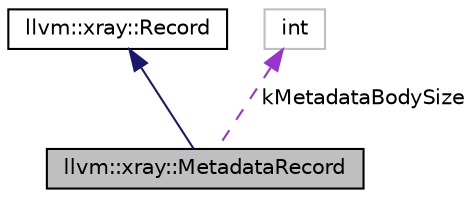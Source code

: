 digraph "llvm::xray::MetadataRecord"
{
 // LATEX_PDF_SIZE
  bgcolor="transparent";
  edge [fontname="Helvetica",fontsize="10",labelfontname="Helvetica",labelfontsize="10"];
  node [fontname="Helvetica",fontsize="10",shape=record];
  Node1 [label="llvm::xray::MetadataRecord",height=0.2,width=0.4,color="black", fillcolor="grey75", style="filled", fontcolor="black",tooltip=" "];
  Node2 -> Node1 [dir="back",color="midnightblue",fontsize="10",style="solid",fontname="Helvetica"];
  Node2 [label="llvm::xray::Record",height=0.2,width=0.4,color="black",URL="$classllvm_1_1xray_1_1Record.html",tooltip=" "];
  Node3 -> Node1 [dir="back",color="darkorchid3",fontsize="10",style="dashed",label=" kMetadataBodySize" ,fontname="Helvetica"];
  Node3 [label="int",height=0.2,width=0.4,color="grey75",tooltip=" "];
}
